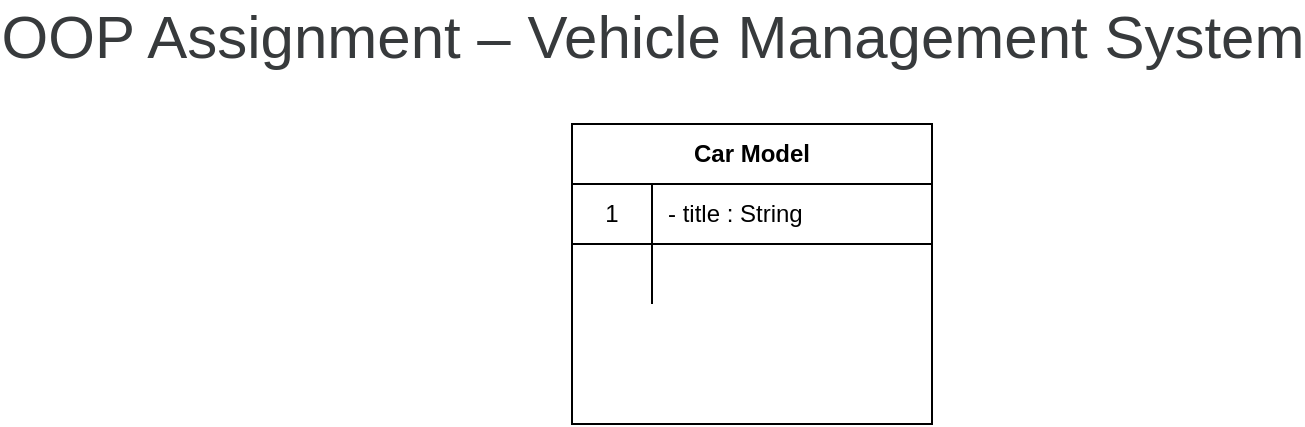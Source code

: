 <mxfile version="13.5.8" type="github">
  <diagram id="bkF3rJx9aQUq1Jas1Zl-" name="Page-1">
    <mxGraphModel dx="1038" dy="548" grid="1" gridSize="10" guides="1" tooltips="1" connect="1" arrows="1" fold="1" page="1" pageScale="1" pageWidth="827" pageHeight="1169" background="#ffffff" math="0" shadow="0">
      <root>
        <mxCell id="0" />
        <mxCell id="1" parent="0" />
        <mxCell id="cEq_9N9YUxk8iIV53Lww-46" value="&lt;h2 style=&quot;box-sizing: border-box ; margin-top: 0px ; margin-bottom: 0.5rem ; font-family: , &amp;#34;blinkmacsystemfont&amp;#34; , &amp;#34;segoe ui&amp;#34; , &amp;#34;roboto&amp;#34; , &amp;#34;helvetica neue&amp;#34; , &amp;#34;arial&amp;#34; , sans-serif , &amp;#34;apple color emoji&amp;#34; , &amp;#34;segoe ui emoji&amp;#34; , &amp;#34;segoe ui symbol&amp;#34; ; font-weight: 300 ; line-height: 1.2 ; color: rgb(55 , 58 , 60) ; font-size: 1.875rem ; text-align: left ; background-color: rgb(255 , 255 , 255)&quot;&gt;OOP Assignment – Vehicle Management System&lt;/h2&gt;" style="text;strokeColor=none;fillColor=none;html=1;fontSize=24;fontStyle=1;verticalAlign=middle;align=center;" vertex="1" parent="1">
          <mxGeometry x="314" y="10" width="100" height="40" as="geometry" />
        </mxCell>
        <mxCell id="cEq_9N9YUxk8iIV53Lww-2" value="Car Model" style="shape=table;html=1;whiteSpace=wrap;startSize=30;container=1;collapsible=0;childLayout=tableLayout;fixedRows=1;rowLines=0;fontStyle=1;align=center;" vertex="1" parent="1">
          <mxGeometry x="324" y="70" width="180" height="150" as="geometry" />
        </mxCell>
        <mxCell id="cEq_9N9YUxk8iIV53Lww-3" value="" style="shape=partialRectangle;html=1;whiteSpace=wrap;collapsible=0;dropTarget=0;pointerEvents=0;fillColor=none;top=0;left=0;bottom=1;right=0;points=[[0,0.5],[1,0.5]];portConstraint=eastwest;" vertex="1" parent="cEq_9N9YUxk8iIV53Lww-2">
          <mxGeometry y="30" width="180" height="30" as="geometry" />
        </mxCell>
        <mxCell id="cEq_9N9YUxk8iIV53Lww-4" value="1" style="shape=partialRectangle;html=1;whiteSpace=wrap;connectable=0;fillColor=none;top=0;left=0;bottom=0;right=0;overflow=hidden;" vertex="1" parent="cEq_9N9YUxk8iIV53Lww-3">
          <mxGeometry width="40" height="30" as="geometry" />
        </mxCell>
        <mxCell id="cEq_9N9YUxk8iIV53Lww-5" value="&lt;span&gt;- title : String&lt;/span&gt;" style="shape=partialRectangle;html=1;whiteSpace=wrap;connectable=0;fillColor=none;top=0;left=0;bottom=0;right=0;align=left;spacingLeft=6;overflow=hidden;" vertex="1" parent="cEq_9N9YUxk8iIV53Lww-3">
          <mxGeometry x="40" width="140" height="30" as="geometry" />
        </mxCell>
        <mxCell id="cEq_9N9YUxk8iIV53Lww-6" value="" style="shape=partialRectangle;html=1;whiteSpace=wrap;collapsible=0;dropTarget=0;pointerEvents=0;fillColor=none;top=0;left=0;bottom=0;right=0;points=[[0,0.5],[1,0.5]];portConstraint=eastwest;" vertex="1" parent="cEq_9N9YUxk8iIV53Lww-2">
          <mxGeometry y="60" width="180" height="30" as="geometry" />
        </mxCell>
        <mxCell id="cEq_9N9YUxk8iIV53Lww-7" value="" style="shape=partialRectangle;html=1;whiteSpace=wrap;connectable=0;fillColor=none;top=0;left=0;bottom=0;right=0;overflow=hidden;" vertex="1" parent="cEq_9N9YUxk8iIV53Lww-6">
          <mxGeometry width="40" height="30" as="geometry" />
        </mxCell>
        <mxCell id="cEq_9N9YUxk8iIV53Lww-8" value="" style="shape=partialRectangle;html=1;whiteSpace=wrap;connectable=0;fillColor=none;top=0;left=0;bottom=0;right=0;align=left;spacingLeft=6;overflow=hidden;" vertex="1" parent="cEq_9N9YUxk8iIV53Lww-6">
          <mxGeometry x="40" width="140" height="30" as="geometry" />
        </mxCell>
      </root>
    </mxGraphModel>
  </diagram>
</mxfile>
